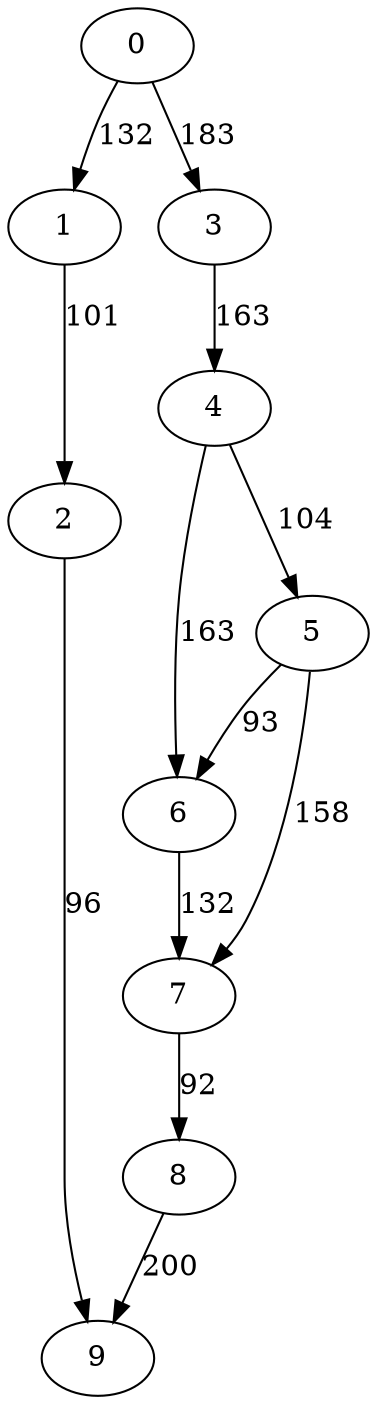 digraph t20p2r7_0 {
0 -> 1 [ label = 132 ];
0 -> 3 [ label = 183 ];
1 -> 2 [ label = 101 ];
2 -> 9 [ label = 96 ];
3 -> 4 [ label = 163 ];
4 -> 5 [ label = 104 ];
4 -> 6 [ label = 163 ];
5 -> 6 [ label = 93 ];
5 -> 7 [ label = 158 ];
6 -> 7 [ label = 132 ];
7 -> 8 [ label = 92 ];
8 -> 9 [ label = 200 ];
 }

